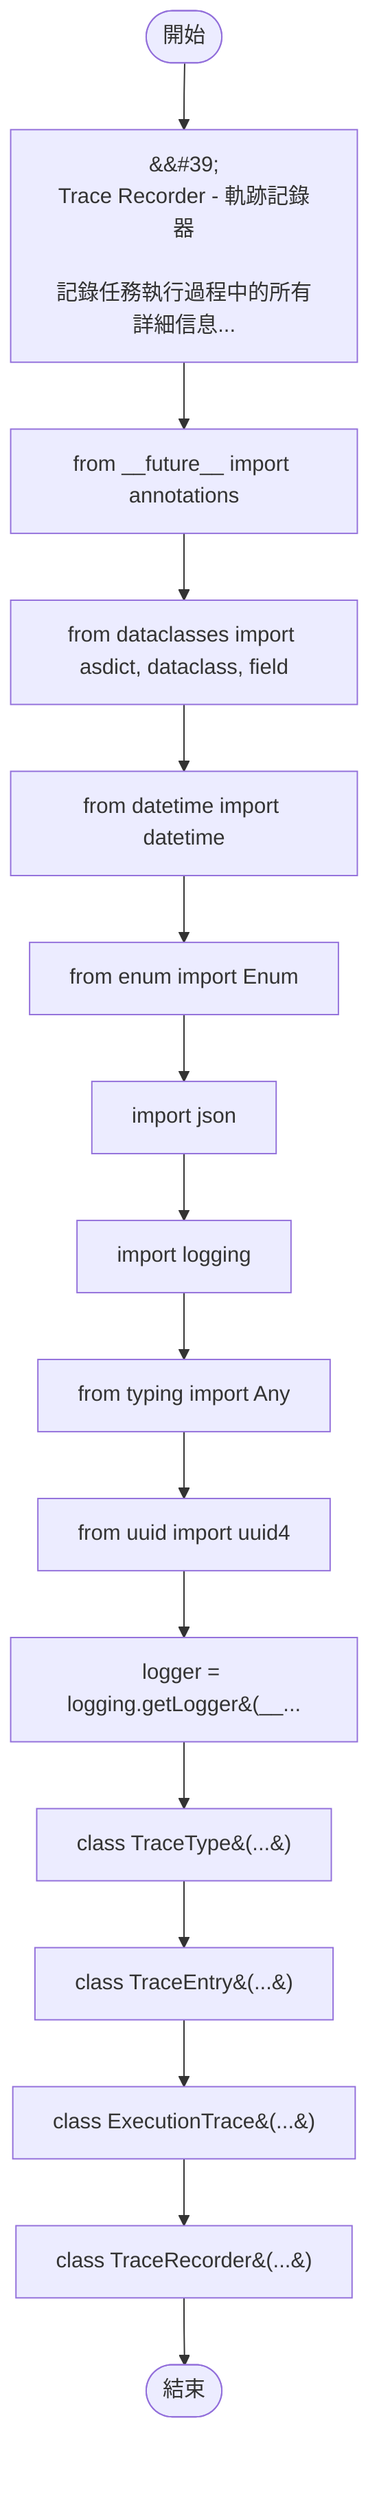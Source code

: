flowchart TB
    n1([開始])
    n2([結束])
    n3[&amp;&#35;39;\nTrace Recorder - 軌跡記錄器\n\n記錄任務執行過程中的所有詳細信息...]
    n4[from __future__ import annotations]
    n5[from dataclasses import asdict, dataclass, field]
    n6[from datetime import datetime]
    n7[from enum import Enum]
    n8[import json]
    n9[import logging]
    n10[from typing import Any]
    n11[from uuid import uuid4]
    n12[logger = logging.getLogger&#40;__...]
    n13[class TraceType&#40;...&#41;]
    n14[class TraceEntry&#40;...&#41;]
    n15[class ExecutionTrace&#40;...&#41;]
    n16[class TraceRecorder&#40;...&#41;]
    n1 --> n3
    n3 --> n4
    n4 --> n5
    n5 --> n6
    n6 --> n7
    n7 --> n8
    n8 --> n9
    n9 --> n10
    n10 --> n11
    n11 --> n12
    n12 --> n13
    n13 --> n14
    n14 --> n15
    n15 --> n16
    n16 --> n2